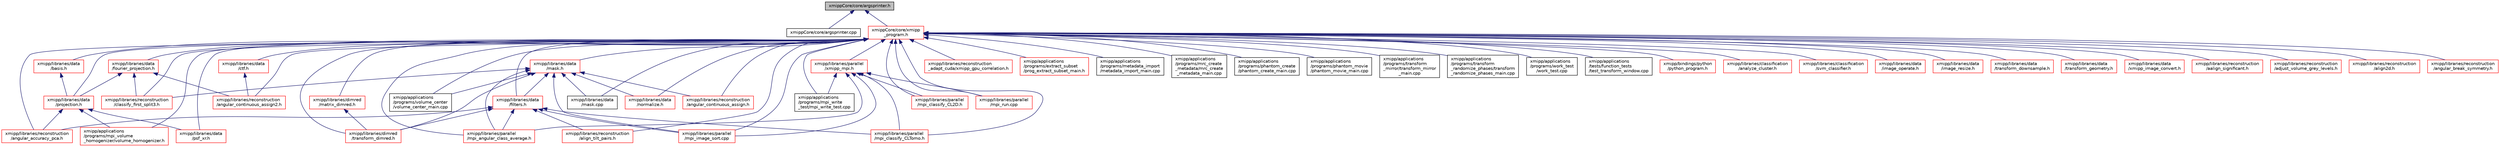 digraph "xmippCore/core/argsprinter.h"
{
  edge [fontname="Helvetica",fontsize="10",labelfontname="Helvetica",labelfontsize="10"];
  node [fontname="Helvetica",fontsize="10",shape=record];
  Node9 [label="xmippCore/core/argsprinter.h",height=0.2,width=0.4,color="black", fillcolor="grey75", style="filled", fontcolor="black"];
  Node9 -> Node10 [dir="back",color="midnightblue",fontsize="10",style="solid",fontname="Helvetica"];
  Node10 [label="xmippCore/core/argsprinter.cpp",height=0.2,width=0.4,color="black", fillcolor="white", style="filled",URL="$argsprinter_8cpp.html"];
  Node9 -> Node11 [dir="back",color="midnightblue",fontsize="10",style="solid",fontname="Helvetica"];
  Node11 [label="xmippCore/core/xmipp\l_program.h",height=0.2,width=0.4,color="red", fillcolor="white", style="filled",URL="$xmipp__program_8h.html"];
  Node11 -> Node12 [dir="back",color="midnightblue",fontsize="10",style="solid",fontname="Helvetica"];
  Node12 [label="xmipp/libraries/reconstruction\l/classify_first_split3.h",height=0.2,width=0.4,color="red", fillcolor="white", style="filled",URL="$classify__first__split3_8h.html"];
  Node11 -> Node15 [dir="back",color="midnightblue",fontsize="10",style="solid",fontname="Helvetica"];
  Node15 [label="xmipp/libraries/reconstruction\l_adapt_cuda/xmipp_gpu_correlation.h",height=0.2,width=0.4,color="red", fillcolor="white", style="filled",URL="$xmipp__gpu__correlation_8h.html"];
  Node11 -> Node18 [dir="back",color="midnightblue",fontsize="10",style="solid",fontname="Helvetica"];
  Node18 [label="xmipp/applications\l/programs/extract_subset\l/prog_extract_subset_main.h",height=0.2,width=0.4,color="red", fillcolor="white", style="filled",URL="$prog__extract__subset__main_8h.html"];
  Node11 -> Node20 [dir="back",color="midnightblue",fontsize="10",style="solid",fontname="Helvetica"];
  Node20 [label="xmipp/applications\l/programs/metadata_import\l/metadata_import_main.cpp",height=0.2,width=0.4,color="black", fillcolor="white", style="filled",URL="$metadata__import__main_8cpp.html"];
  Node11 -> Node21 [dir="back",color="midnightblue",fontsize="10",style="solid",fontname="Helvetica"];
  Node21 [label="xmipp/applications\l/programs/mpi_volume\l_homogenizer/volume_homogenizer.h",height=0.2,width=0.4,color="red", fillcolor="white", style="filled",URL="$volume__homogenizer_8h.html"];
  Node11 -> Node26 [dir="back",color="midnightblue",fontsize="10",style="solid",fontname="Helvetica"];
  Node26 [label="xmipp/applications\l/programs/mpi_write\l_test/mpi_write_test.cpp",height=0.2,width=0.4,color="black", fillcolor="white", style="filled",URL="$mpi__write__test_8cpp.html"];
  Node11 -> Node27 [dir="back",color="midnightblue",fontsize="10",style="solid",fontname="Helvetica"];
  Node27 [label="xmipp/applications\l/programs/mrc_create\l_metadata/mrc_create\l_metadata_main.cpp",height=0.2,width=0.4,color="black", fillcolor="white", style="filled",URL="$mrc__create__metadata__main_8cpp.html"];
  Node11 -> Node28 [dir="back",color="midnightblue",fontsize="10",style="solid",fontname="Helvetica"];
  Node28 [label="xmipp/applications\l/programs/phantom_create\l/phantom_create_main.cpp",height=0.2,width=0.4,color="black", fillcolor="white", style="filled",URL="$phantom__create__main_8cpp.html"];
  Node11 -> Node29 [dir="back",color="midnightblue",fontsize="10",style="solid",fontname="Helvetica"];
  Node29 [label="xmipp/applications\l/programs/phantom_movie\l/phantom_movie_main.cpp",height=0.2,width=0.4,color="black", fillcolor="white", style="filled",URL="$phantom__movie__main_8cpp.html"];
  Node11 -> Node30 [dir="back",color="midnightblue",fontsize="10",style="solid",fontname="Helvetica"];
  Node30 [label="xmipp/applications\l/programs/transform\l_mirror/transform_mirror\l_main.cpp",height=0.2,width=0.4,color="black", fillcolor="white", style="filled",URL="$transform__mirror__main_8cpp.html"];
  Node11 -> Node31 [dir="back",color="midnightblue",fontsize="10",style="solid",fontname="Helvetica"];
  Node31 [label="xmipp/applications\l/programs/transform\l_randomize_phases/transform\l_randomize_phases_main.cpp",height=0.2,width=0.4,color="black", fillcolor="white", style="filled",URL="$transform__randomize__phases__main_8cpp.html"];
  Node11 -> Node32 [dir="back",color="midnightblue",fontsize="10",style="solid",fontname="Helvetica"];
  Node32 [label="xmipp/applications\l/programs/volume_center\l/volume_center_main.cpp",height=0.2,width=0.4,color="black", fillcolor="white", style="filled",URL="$volume__center__main_8cpp.html"];
  Node11 -> Node33 [dir="back",color="midnightblue",fontsize="10",style="solid",fontname="Helvetica"];
  Node33 [label="xmipp/applications\l/programs/work_test\l/work_test.cpp",height=0.2,width=0.4,color="black", fillcolor="white", style="filled",URL="$work__test_8cpp.html"];
  Node11 -> Node34 [dir="back",color="midnightblue",fontsize="10",style="solid",fontname="Helvetica"];
  Node34 [label="xmipp/applications\l/tests/function_tests\l/test_transform_window.cpp",height=0.2,width=0.4,color="black", fillcolor="white", style="filled",URL="$test__transform__window_8cpp.html"];
  Node11 -> Node35 [dir="back",color="midnightblue",fontsize="10",style="solid",fontname="Helvetica"];
  Node35 [label="xmipp/bindings/python\l/python_program.h",height=0.2,width=0.4,color="red", fillcolor="white", style="filled",URL="$python__program_8h.html"];
  Node11 -> Node46 [dir="back",color="midnightblue",fontsize="10",style="solid",fontname="Helvetica"];
  Node46 [label="xmipp/libraries/classification\l/analyze_cluster.h",height=0.2,width=0.4,color="red", fillcolor="white", style="filled",URL="$analyze__cluster_8h.html"];
  Node11 -> Node52 [dir="back",color="midnightblue",fontsize="10",style="solid",fontname="Helvetica"];
  Node52 [label="xmipp/libraries/classification\l/svm_classifier.h",height=0.2,width=0.4,color="red", fillcolor="white", style="filled",URL="$svm__classifier_8h.html"];
  Node11 -> Node58 [dir="back",color="midnightblue",fontsize="10",style="solid",fontname="Helvetica"];
  Node58 [label="xmipp/libraries/data\l/basis.h",height=0.2,width=0.4,color="red", fillcolor="white", style="filled",URL="$basis_8h.html"];
  Node58 -> Node60 [dir="back",color="midnightblue",fontsize="10",style="solid",fontname="Helvetica"];
  Node60 [label="xmipp/libraries/data\l/projection.h",height=0.2,width=0.4,color="red", fillcolor="white", style="filled",URL="$projection_8h.html"];
  Node60 -> Node21 [dir="back",color="midnightblue",fontsize="10",style="solid",fontname="Helvetica"];
  Node60 -> Node120 [dir="back",color="midnightblue",fontsize="10",style="solid",fontname="Helvetica"];
  Node120 [label="xmipp/libraries/data\l/psf_xr.h",height=0.2,width=0.4,color="red", fillcolor="white", style="filled",URL="$psf__xr_8h.html"];
  Node60 -> Node146 [dir="back",color="midnightblue",fontsize="10",style="solid",fontname="Helvetica"];
  Node146 [label="xmipp/libraries/reconstruction\l/angular_accuracy_pca.h",height=0.2,width=0.4,color="red", fillcolor="white", style="filled",URL="$angular__accuracy__pca_8h.html"];
  Node11 -> Node207 [dir="back",color="midnightblue",fontsize="10",style="solid",fontname="Helvetica"];
  Node207 [label="xmipp/libraries/data\l/ctf.h",height=0.2,width=0.4,color="red", fillcolor="white", style="filled",URL="$ctf_8h.html"];
  Node207 -> Node222 [dir="back",color="midnightblue",fontsize="10",style="solid",fontname="Helvetica"];
  Node222 [label="xmipp/libraries/reconstruction\l/angular_continuous_assign2.h",height=0.2,width=0.4,color="red", fillcolor="white", style="filled",URL="$angular__continuous__assign2_8h.html"];
  Node11 -> Node340 [dir="back",color="midnightblue",fontsize="10",style="solid",fontname="Helvetica"];
  Node340 [label="xmipp/libraries/data\l/filters.h",height=0.2,width=0.4,color="red", fillcolor="white", style="filled",URL="$filters_8h.html"];
  Node340 -> Node360 [dir="back",color="midnightblue",fontsize="10",style="solid",fontname="Helvetica"];
  Node360 [label="xmipp/libraries/dimred\l/transform_dimred.h",height=0.2,width=0.4,color="red", fillcolor="white", style="filled",URL="$transform__dimred_8h.html"];
  Node340 -> Node363 [dir="back",color="midnightblue",fontsize="10",style="solid",fontname="Helvetica"];
  Node363 [label="xmipp/libraries/parallel\l/mpi_angular_class_average.h",height=0.2,width=0.4,color="red", fillcolor="white", style="filled",URL="$mpi__angular__class__average_8h.html"];
  Node340 -> Node367 [dir="back",color="midnightblue",fontsize="10",style="solid",fontname="Helvetica"];
  Node367 [label="xmipp/libraries/parallel\l/mpi_classify_CLTomo.h",height=0.2,width=0.4,color="red", fillcolor="white", style="filled",URL="$mpi__classify__CLTomo_8h.html"];
  Node340 -> Node371 [dir="back",color="midnightblue",fontsize="10",style="solid",fontname="Helvetica"];
  Node371 [label="xmipp/libraries/parallel\l/mpi_image_sort.cpp",height=0.2,width=0.4,color="red", fillcolor="white", style="filled",URL="$mpi__image__sort_8cpp.html"];
  Node340 -> Node374 [dir="back",color="midnightblue",fontsize="10",style="solid",fontname="Helvetica"];
  Node374 [label="xmipp/libraries/reconstruction\l/align_tilt_pairs.h",height=0.2,width=0.4,color="red", fillcolor="white", style="filled",URL="$align__tilt__pairs_8h.html"];
  Node340 -> Node146 [dir="back",color="midnightblue",fontsize="10",style="solid",fontname="Helvetica"];
  Node11 -> Node438 [dir="back",color="midnightblue",fontsize="10",style="solid",fontname="Helvetica"];
  Node438 [label="xmipp/libraries/data\l/mask.h",height=0.2,width=0.4,color="red", fillcolor="white", style="filled",URL="$mask_8h.html"];
  Node438 -> Node12 [dir="back",color="midnightblue",fontsize="10",style="solid",fontname="Helvetica"];
  Node438 -> Node32 [dir="back",color="midnightblue",fontsize="10",style="solid",fontname="Helvetica"];
  Node438 -> Node340 [dir="back",color="midnightblue",fontsize="10",style="solid",fontname="Helvetica"];
  Node438 -> Node442 [dir="back",color="midnightblue",fontsize="10",style="solid",fontname="Helvetica"];
  Node442 [label="xmipp/libraries/data\l/mask.cpp",height=0.2,width=0.4,color="black", fillcolor="white", style="filled",URL="$mask_8cpp.html"];
  Node438 -> Node443 [dir="back",color="midnightblue",fontsize="10",style="solid",fontname="Helvetica"];
  Node443 [label="xmipp/libraries/data\l/normalize.h",height=0.2,width=0.4,color="red", fillcolor="white", style="filled",URL="$normalize_8h.html"];
  Node438 -> Node360 [dir="back",color="midnightblue",fontsize="10",style="solid",fontname="Helvetica"];
  Node438 -> Node363 [dir="back",color="midnightblue",fontsize="10",style="solid",fontname="Helvetica"];
  Node438 -> Node371 [dir="back",color="midnightblue",fontsize="10",style="solid",fontname="Helvetica"];
  Node438 -> Node455 [dir="back",color="midnightblue",fontsize="10",style="solid",fontname="Helvetica"];
  Node455 [label="xmipp/libraries/reconstruction\l/angular_continuous_assign.h",height=0.2,width=0.4,color="red", fillcolor="white", style="filled",URL="$angular__continuous__assign_8h.html"];
  Node11 -> Node493 [dir="back",color="midnightblue",fontsize="10",style="solid",fontname="Helvetica"];
  Node493 [label="xmipp/libraries/data\l/fourier_projection.h",height=0.2,width=0.4,color="red", fillcolor="white", style="filled",URL="$fourier__projection_8h.html"];
  Node493 -> Node12 [dir="back",color="midnightblue",fontsize="10",style="solid",fontname="Helvetica"];
  Node493 -> Node60 [dir="back",color="midnightblue",fontsize="10",style="solid",fontname="Helvetica"];
  Node493 -> Node222 [dir="back",color="midnightblue",fontsize="10",style="solid",fontname="Helvetica"];
  Node11 -> Node495 [dir="back",color="midnightblue",fontsize="10",style="solid",fontname="Helvetica"];
  Node495 [label="xmipp/libraries/data\l/image_operate.h",height=0.2,width=0.4,color="red", fillcolor="white", style="filled",URL="$image__operate_8h.html"];
  Node11 -> Node499 [dir="back",color="midnightblue",fontsize="10",style="solid",fontname="Helvetica"];
  Node499 [label="xmipp/libraries/data\l/image_resize.h",height=0.2,width=0.4,color="red", fillcolor="white", style="filled",URL="$image__resize_8h.html"];
  Node11 -> Node442 [dir="back",color="midnightblue",fontsize="10",style="solid",fontname="Helvetica"];
  Node11 -> Node443 [dir="back",color="midnightblue",fontsize="10",style="solid",fontname="Helvetica"];
  Node11 -> Node60 [dir="back",color="midnightblue",fontsize="10",style="solid",fontname="Helvetica"];
  Node11 -> Node120 [dir="back",color="midnightblue",fontsize="10",style="solid",fontname="Helvetica"];
  Node11 -> Node503 [dir="back",color="midnightblue",fontsize="10",style="solid",fontname="Helvetica"];
  Node503 [label="xmipp/libraries/data\l/transform_downsample.h",height=0.2,width=0.4,color="red", fillcolor="white", style="filled",URL="$transform__downsample_8h.html"];
  Node11 -> Node505 [dir="back",color="midnightblue",fontsize="10",style="solid",fontname="Helvetica"];
  Node505 [label="xmipp/libraries/data\l/transform_geometry.h",height=0.2,width=0.4,color="red", fillcolor="white", style="filled",URL="$transform__geometry_8h.html"];
  Node11 -> Node509 [dir="back",color="midnightblue",fontsize="10",style="solid",fontname="Helvetica"];
  Node509 [label="xmipp/libraries/data\l/xmipp_image_convert.h",height=0.2,width=0.4,color="red", fillcolor="white", style="filled",URL="$xmipp__image__convert_8h.html"];
  Node11 -> Node513 [dir="back",color="midnightblue",fontsize="10",style="solid",fontname="Helvetica"];
  Node513 [label="xmipp/libraries/dimred\l/matrix_dimred.h",height=0.2,width=0.4,color="red", fillcolor="white", style="filled",URL="$matrix__dimred_8h.html"];
  Node513 -> Node360 [dir="back",color="midnightblue",fontsize="10",style="solid",fontname="Helvetica"];
  Node11 -> Node360 [dir="back",color="midnightblue",fontsize="10",style="solid",fontname="Helvetica"];
  Node11 -> Node363 [dir="back",color="midnightblue",fontsize="10",style="solid",fontname="Helvetica"];
  Node11 -> Node516 [dir="back",color="midnightblue",fontsize="10",style="solid",fontname="Helvetica"];
  Node516 [label="xmipp/libraries/parallel\l/mpi_classify_CL2D.h",height=0.2,width=0.4,color="red", fillcolor="white", style="filled",URL="$mpi__classify__CL2D_8h.html"];
  Node11 -> Node367 [dir="back",color="midnightblue",fontsize="10",style="solid",fontname="Helvetica"];
  Node11 -> Node371 [dir="back",color="midnightblue",fontsize="10",style="solid",fontname="Helvetica"];
  Node11 -> Node518 [dir="back",color="midnightblue",fontsize="10",style="solid",fontname="Helvetica"];
  Node518 [label="xmipp/libraries/parallel\l/xmipp_mpi.h",height=0.2,width=0.4,color="red", fillcolor="white", style="filled",URL="$xmipp__mpi_8h.html"];
  Node518 -> Node26 [dir="back",color="midnightblue",fontsize="10",style="solid",fontname="Helvetica"];
  Node518 -> Node363 [dir="back",color="midnightblue",fontsize="10",style="solid",fontname="Helvetica"];
  Node518 -> Node516 [dir="back",color="midnightblue",fontsize="10",style="solid",fontname="Helvetica"];
  Node518 -> Node367 [dir="back",color="midnightblue",fontsize="10",style="solid",fontname="Helvetica"];
  Node518 -> Node371 [dir="back",color="midnightblue",fontsize="10",style="solid",fontname="Helvetica"];
  Node518 -> Node531 [dir="back",color="midnightblue",fontsize="10",style="solid",fontname="Helvetica"];
  Node531 [label="xmipp/libraries/parallel\l/mpi_run.cpp",height=0.2,width=0.4,color="red", fillcolor="white", style="filled",URL="$mpi__run_8cpp.html"];
  Node11 -> Node531 [dir="back",color="midnightblue",fontsize="10",style="solid",fontname="Helvetica"];
  Node11 -> Node540 [dir="back",color="midnightblue",fontsize="10",style="solid",fontname="Helvetica"];
  Node540 [label="xmipp/libraries/reconstruction\l/aalign_significant.h",height=0.2,width=0.4,color="red", fillcolor="white", style="filled",URL="$aalign__significant_8h.html"];
  Node11 -> Node542 [dir="back",color="midnightblue",fontsize="10",style="solid",fontname="Helvetica"];
  Node542 [label="xmipp/libraries/reconstruction\l/adjust_volume_grey_levels.h",height=0.2,width=0.4,color="red", fillcolor="white", style="filled",URL="$adjust__volume__grey__levels_8h.html"];
  Node11 -> Node544 [dir="back",color="midnightblue",fontsize="10",style="solid",fontname="Helvetica"];
  Node544 [label="xmipp/libraries/reconstruction\l/align2d.h",height=0.2,width=0.4,color="red", fillcolor="white", style="filled",URL="$align2d_8h.html"];
  Node11 -> Node374 [dir="back",color="midnightblue",fontsize="10",style="solid",fontname="Helvetica"];
  Node11 -> Node146 [dir="back",color="midnightblue",fontsize="10",style="solid",fontname="Helvetica"];
  Node11 -> Node546 [dir="back",color="midnightblue",fontsize="10",style="solid",fontname="Helvetica"];
  Node546 [label="xmipp/libraries/reconstruction\l/angular_break_symmetry.h",height=0.2,width=0.4,color="red", fillcolor="white", style="filled",URL="$angular__break__symmetry_8h.html"];
  Node11 -> Node455 [dir="back",color="midnightblue",fontsize="10",style="solid",fontname="Helvetica"];
  Node11 -> Node222 [dir="back",color="midnightblue",fontsize="10",style="solid",fontname="Helvetica"];
}
